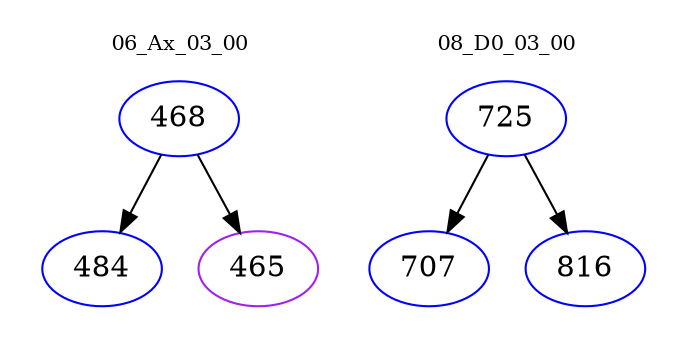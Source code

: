 digraph{
subgraph cluster_0 {
color = white
label = "06_Ax_03_00";
fontsize=10;
T0_468 [label="468", color="blue"]
T0_468 -> T0_484 [color="black"]
T0_484 [label="484", color="blue"]
T0_468 -> T0_465 [color="black"]
T0_465 [label="465", color="purple"]
}
subgraph cluster_1 {
color = white
label = "08_D0_03_00";
fontsize=10;
T1_725 [label="725", color="blue"]
T1_725 -> T1_707 [color="black"]
T1_707 [label="707", color="blue"]
T1_725 -> T1_816 [color="black"]
T1_816 [label="816", color="blue"]
}
}
